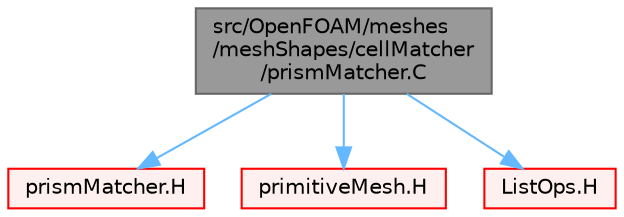 digraph "src/OpenFOAM/meshes/meshShapes/cellMatcher/prismMatcher.C"
{
 // LATEX_PDF_SIZE
  bgcolor="transparent";
  edge [fontname=Helvetica,fontsize=10,labelfontname=Helvetica,labelfontsize=10];
  node [fontname=Helvetica,fontsize=10,shape=box,height=0.2,width=0.4];
  Node1 [id="Node000001",label="src/OpenFOAM/meshes\l/meshShapes/cellMatcher\l/prismMatcher.C",height=0.2,width=0.4,color="gray40", fillcolor="grey60", style="filled", fontcolor="black",tooltip=" "];
  Node1 -> Node2 [id="edge1_Node000001_Node000002",color="steelblue1",style="solid",tooltip=" "];
  Node2 [id="Node000002",label="prismMatcher.H",height=0.2,width=0.4,color="red", fillcolor="#FFF0F0", style="filled",URL="$prismMatcher_8H.html",tooltip=" "];
  Node1 -> Node227 [id="edge2_Node000001_Node000227",color="steelblue1",style="solid",tooltip=" "];
  Node227 [id="Node000227",label="primitiveMesh.H",height=0.2,width=0.4,color="red", fillcolor="#FFF0F0", style="filled",URL="$primitiveMesh_8H.html",tooltip=" "];
  Node1 -> Node141 [id="edge3_Node000001_Node000141",color="steelblue1",style="solid",tooltip=" "];
  Node141 [id="Node000141",label="ListOps.H",height=0.2,width=0.4,color="red", fillcolor="#FFF0F0", style="filled",URL="$ListOps_8H.html",tooltip="Various functions to operate on Lists."];
}
